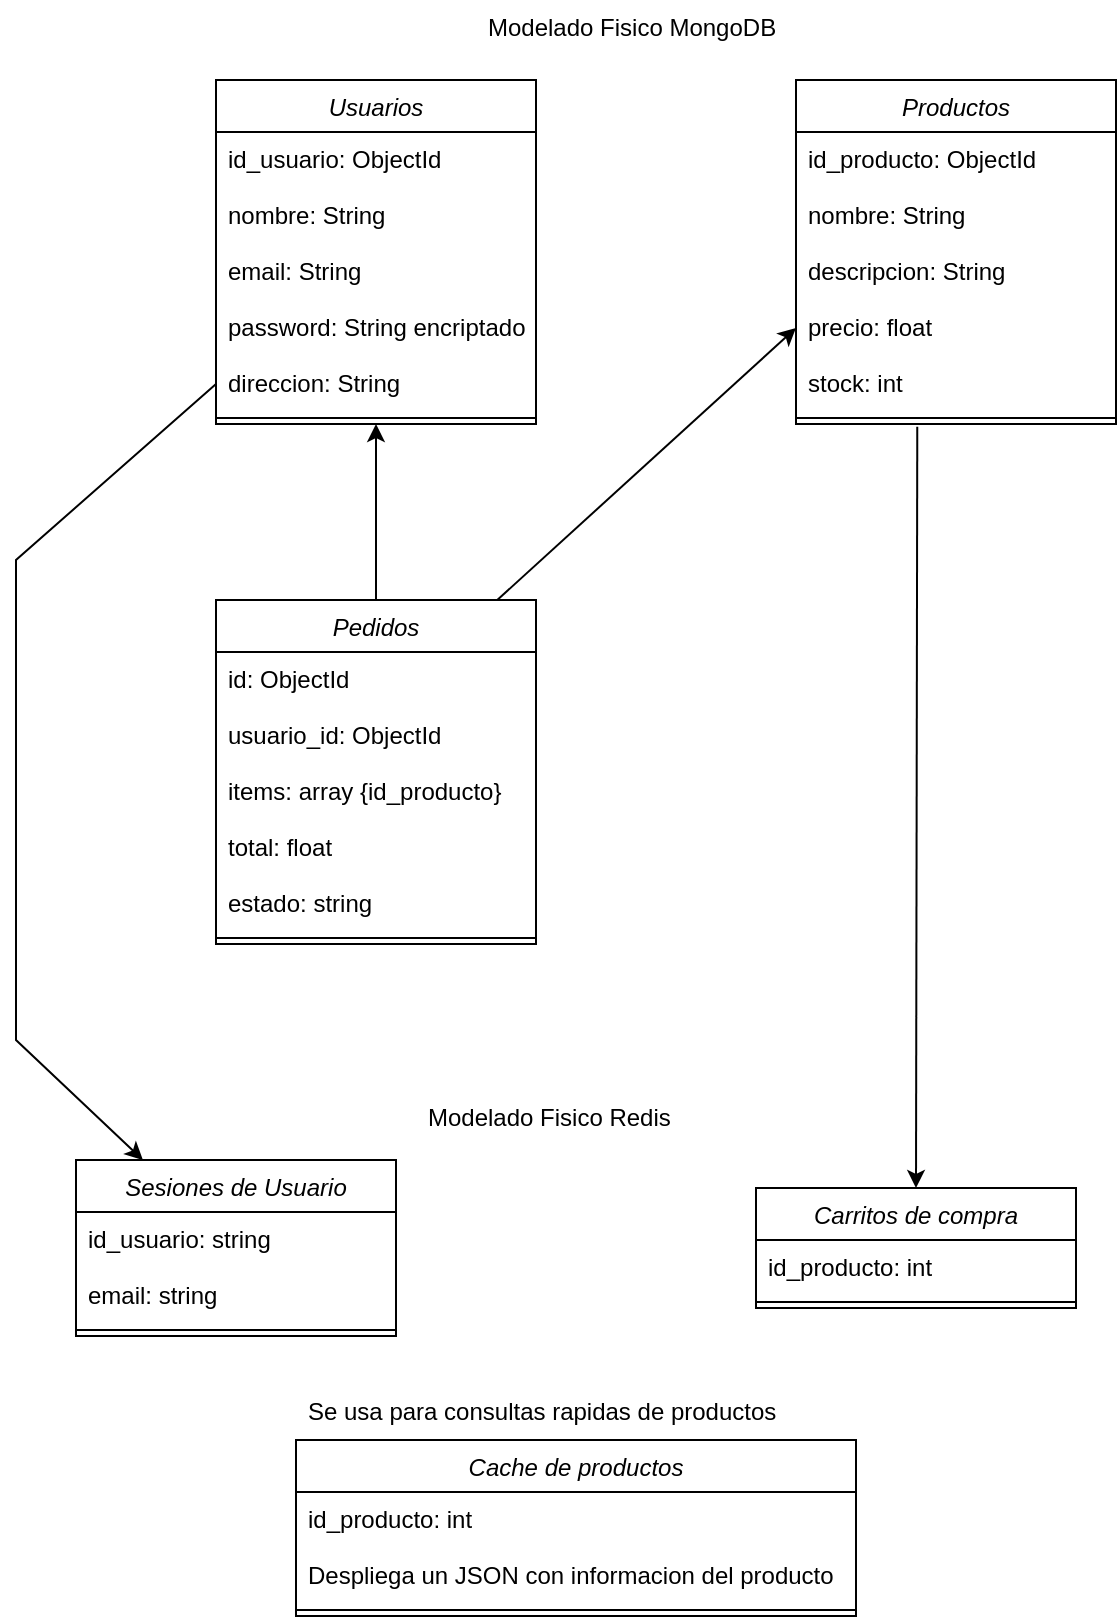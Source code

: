 <mxfile version="22.0.3" type="device">
  <diagram id="C5RBs43oDa-KdzZeNtuy" name="Page-1">
    <mxGraphModel dx="1034" dy="511" grid="1" gridSize="10" guides="1" tooltips="1" connect="1" arrows="1" fold="1" page="1" pageScale="1" pageWidth="827" pageHeight="1169" math="0" shadow="0">
      <root>
        <mxCell id="WIyWlLk6GJQsqaUBKTNV-0" />
        <mxCell id="WIyWlLk6GJQsqaUBKTNV-1" parent="WIyWlLk6GJQsqaUBKTNV-0" />
        <mxCell id="zkfFHV4jXpPFQw0GAbJ--0" value="Usuarios&#xa;" style="swimlane;fontStyle=2;align=center;verticalAlign=top;childLayout=stackLayout;horizontal=1;startSize=26;horizontalStack=0;resizeParent=1;resizeLast=0;collapsible=1;marginBottom=0;rounded=0;shadow=0;strokeWidth=1;" parent="WIyWlLk6GJQsqaUBKTNV-1" vertex="1">
          <mxGeometry x="180" y="80" width="160" height="172" as="geometry">
            <mxRectangle x="230" y="140" width="160" height="26" as="alternateBounds" />
          </mxGeometry>
        </mxCell>
        <mxCell id="zwMFmaqtc9AqcmEcYpk5-5" value="id_usuario: ObjectId " style="text;align=left;verticalAlign=top;spacingLeft=4;spacingRight=4;overflow=hidden;rotatable=0;points=[[0,0.5],[1,0.5]];portConstraint=eastwest;rounded=0;shadow=0;html=0;" vertex="1" parent="zkfFHV4jXpPFQw0GAbJ--0">
          <mxGeometry y="26" width="160" height="28" as="geometry" />
        </mxCell>
        <mxCell id="zwMFmaqtc9AqcmEcYpk5-4" value="nombre: String" style="text;align=left;verticalAlign=top;spacingLeft=4;spacingRight=4;overflow=hidden;rotatable=0;points=[[0,0.5],[1,0.5]];portConstraint=eastwest;rounded=0;shadow=0;html=0;" vertex="1" parent="zkfFHV4jXpPFQw0GAbJ--0">
          <mxGeometry y="54" width="160" height="28" as="geometry" />
        </mxCell>
        <mxCell id="zkfFHV4jXpPFQw0GAbJ--3" value="email: String" style="text;align=left;verticalAlign=top;spacingLeft=4;spacingRight=4;overflow=hidden;rotatable=0;points=[[0,0.5],[1,0.5]];portConstraint=eastwest;rounded=0;shadow=0;html=0;" parent="zkfFHV4jXpPFQw0GAbJ--0" vertex="1">
          <mxGeometry y="82" width="160" height="28" as="geometry" />
        </mxCell>
        <mxCell id="zwMFmaqtc9AqcmEcYpk5-1" value="password: String encriptado&#xa;&#xa;" style="text;align=left;verticalAlign=top;spacingLeft=4;spacingRight=4;overflow=hidden;rotatable=0;points=[[0,0.5],[1,0.5]];portConstraint=eastwest;rounded=0;shadow=0;html=0;" vertex="1" parent="zkfFHV4jXpPFQw0GAbJ--0">
          <mxGeometry y="110" width="160" height="28" as="geometry" />
        </mxCell>
        <mxCell id="zwMFmaqtc9AqcmEcYpk5-2" value="direccion: String" style="text;align=left;verticalAlign=top;spacingLeft=4;spacingRight=4;overflow=hidden;rotatable=0;points=[[0,0.5],[1,0.5]];portConstraint=eastwest;rounded=0;shadow=0;html=0;" vertex="1" parent="zkfFHV4jXpPFQw0GAbJ--0">
          <mxGeometry y="138" width="160" height="28" as="geometry" />
        </mxCell>
        <mxCell id="zkfFHV4jXpPFQw0GAbJ--4" value="" style="line;html=1;strokeWidth=1;align=left;verticalAlign=middle;spacingTop=-1;spacingLeft=3;spacingRight=3;rotatable=0;labelPosition=right;points=[];portConstraint=eastwest;" parent="zkfFHV4jXpPFQw0GAbJ--0" vertex="1">
          <mxGeometry y="166" width="160" height="6" as="geometry" />
        </mxCell>
        <mxCell id="zwMFmaqtc9AqcmEcYpk5-6" value="Productos&#xa;" style="swimlane;fontStyle=2;align=center;verticalAlign=top;childLayout=stackLayout;horizontal=1;startSize=26;horizontalStack=0;resizeParent=1;resizeLast=0;collapsible=1;marginBottom=0;rounded=0;shadow=0;strokeWidth=1;" vertex="1" parent="WIyWlLk6GJQsqaUBKTNV-1">
          <mxGeometry x="470" y="80" width="160" height="172" as="geometry">
            <mxRectangle x="230" y="140" width="160" height="26" as="alternateBounds" />
          </mxGeometry>
        </mxCell>
        <mxCell id="zwMFmaqtc9AqcmEcYpk5-7" value="id_producto: ObjectId " style="text;align=left;verticalAlign=top;spacingLeft=4;spacingRight=4;overflow=hidden;rotatable=0;points=[[0,0.5],[1,0.5]];portConstraint=eastwest;rounded=0;shadow=0;html=0;" vertex="1" parent="zwMFmaqtc9AqcmEcYpk5-6">
          <mxGeometry y="26" width="160" height="28" as="geometry" />
        </mxCell>
        <mxCell id="zwMFmaqtc9AqcmEcYpk5-8" value="nombre: String" style="text;align=left;verticalAlign=top;spacingLeft=4;spacingRight=4;overflow=hidden;rotatable=0;points=[[0,0.5],[1,0.5]];portConstraint=eastwest;rounded=0;shadow=0;html=0;" vertex="1" parent="zwMFmaqtc9AqcmEcYpk5-6">
          <mxGeometry y="54" width="160" height="28" as="geometry" />
        </mxCell>
        <mxCell id="zwMFmaqtc9AqcmEcYpk5-9" value="descripcion: String" style="text;align=left;verticalAlign=top;spacingLeft=4;spacingRight=4;overflow=hidden;rotatable=0;points=[[0,0.5],[1,0.5]];portConstraint=eastwest;rounded=0;shadow=0;html=0;" vertex="1" parent="zwMFmaqtc9AqcmEcYpk5-6">
          <mxGeometry y="82" width="160" height="28" as="geometry" />
        </mxCell>
        <mxCell id="zwMFmaqtc9AqcmEcYpk5-10" value="precio: float" style="text;align=left;verticalAlign=top;spacingLeft=4;spacingRight=4;overflow=hidden;rotatable=0;points=[[0,0.5],[1,0.5]];portConstraint=eastwest;rounded=0;shadow=0;html=0;" vertex="1" parent="zwMFmaqtc9AqcmEcYpk5-6">
          <mxGeometry y="110" width="160" height="28" as="geometry" />
        </mxCell>
        <mxCell id="zwMFmaqtc9AqcmEcYpk5-11" value="stock: int&#xa;" style="text;align=left;verticalAlign=top;spacingLeft=4;spacingRight=4;overflow=hidden;rotatable=0;points=[[0,0.5],[1,0.5]];portConstraint=eastwest;rounded=0;shadow=0;html=0;" vertex="1" parent="zwMFmaqtc9AqcmEcYpk5-6">
          <mxGeometry y="138" width="160" height="28" as="geometry" />
        </mxCell>
        <mxCell id="zwMFmaqtc9AqcmEcYpk5-12" value="" style="line;html=1;strokeWidth=1;align=left;verticalAlign=middle;spacingTop=-1;spacingLeft=3;spacingRight=3;rotatable=0;labelPosition=right;points=[];portConstraint=eastwest;" vertex="1" parent="zwMFmaqtc9AqcmEcYpk5-6">
          <mxGeometry y="166" width="160" height="6" as="geometry" />
        </mxCell>
        <mxCell id="zwMFmaqtc9AqcmEcYpk5-13" value="Pedidos" style="swimlane;fontStyle=2;align=center;verticalAlign=top;childLayout=stackLayout;horizontal=1;startSize=26;horizontalStack=0;resizeParent=1;resizeLast=0;collapsible=1;marginBottom=0;rounded=0;shadow=0;strokeWidth=1;" vertex="1" parent="WIyWlLk6GJQsqaUBKTNV-1">
          <mxGeometry x="180" y="340" width="160" height="172" as="geometry">
            <mxRectangle x="230" y="140" width="160" height="26" as="alternateBounds" />
          </mxGeometry>
        </mxCell>
        <mxCell id="zwMFmaqtc9AqcmEcYpk5-14" value="id: ObjectId " style="text;align=left;verticalAlign=top;spacingLeft=4;spacingRight=4;overflow=hidden;rotatable=0;points=[[0,0.5],[1,0.5]];portConstraint=eastwest;rounded=0;shadow=0;html=0;" vertex="1" parent="zwMFmaqtc9AqcmEcYpk5-13">
          <mxGeometry y="26" width="160" height="28" as="geometry" />
        </mxCell>
        <mxCell id="zwMFmaqtc9AqcmEcYpk5-15" value="usuario_id: ObjectId" style="text;align=left;verticalAlign=top;spacingLeft=4;spacingRight=4;overflow=hidden;rotatable=0;points=[[0,0.5],[1,0.5]];portConstraint=eastwest;rounded=0;shadow=0;html=0;" vertex="1" parent="zwMFmaqtc9AqcmEcYpk5-13">
          <mxGeometry y="54" width="160" height="28" as="geometry" />
        </mxCell>
        <mxCell id="zwMFmaqtc9AqcmEcYpk5-16" value="items: array {id_producto}" style="text;align=left;verticalAlign=top;spacingLeft=4;spacingRight=4;overflow=hidden;rotatable=0;points=[[0,0.5],[1,0.5]];portConstraint=eastwest;rounded=0;shadow=0;html=0;" vertex="1" parent="zwMFmaqtc9AqcmEcYpk5-13">
          <mxGeometry y="82" width="160" height="28" as="geometry" />
        </mxCell>
        <mxCell id="zwMFmaqtc9AqcmEcYpk5-17" value="total: float" style="text;align=left;verticalAlign=top;spacingLeft=4;spacingRight=4;overflow=hidden;rotatable=0;points=[[0,0.5],[1,0.5]];portConstraint=eastwest;rounded=0;shadow=0;html=0;" vertex="1" parent="zwMFmaqtc9AqcmEcYpk5-13">
          <mxGeometry y="110" width="160" height="28" as="geometry" />
        </mxCell>
        <mxCell id="zwMFmaqtc9AqcmEcYpk5-18" value="estado: string&#xa;" style="text;align=left;verticalAlign=top;spacingLeft=4;spacingRight=4;overflow=hidden;rotatable=0;points=[[0,0.5],[1,0.5]];portConstraint=eastwest;rounded=0;shadow=0;html=0;" vertex="1" parent="zwMFmaqtc9AqcmEcYpk5-13">
          <mxGeometry y="138" width="160" height="28" as="geometry" />
        </mxCell>
        <mxCell id="zwMFmaqtc9AqcmEcYpk5-19" value="" style="line;html=1;strokeWidth=1;align=left;verticalAlign=middle;spacingTop=-1;spacingLeft=3;spacingRight=3;rotatable=0;labelPosition=right;points=[];portConstraint=eastwest;" vertex="1" parent="zwMFmaqtc9AqcmEcYpk5-13">
          <mxGeometry y="166" width="160" height="6" as="geometry" />
        </mxCell>
        <mxCell id="zwMFmaqtc9AqcmEcYpk5-20" value="" style="endArrow=classic;html=1;rounded=0;exitX=0.5;exitY=0;exitDx=0;exitDy=0;entryX=0.5;entryY=1;entryDx=0;entryDy=0;" edge="1" parent="WIyWlLk6GJQsqaUBKTNV-1" source="zwMFmaqtc9AqcmEcYpk5-13" target="zkfFHV4jXpPFQw0GAbJ--0">
          <mxGeometry width="50" height="50" relative="1" as="geometry">
            <mxPoint x="390" y="290" as="sourcePoint" />
            <mxPoint x="440" y="240" as="targetPoint" />
          </mxGeometry>
        </mxCell>
        <mxCell id="zwMFmaqtc9AqcmEcYpk5-21" value="" style="endArrow=classic;html=1;rounded=0;exitX=0.879;exitY=0;exitDx=0;exitDy=0;exitPerimeter=0;entryX=0;entryY=0.5;entryDx=0;entryDy=0;" edge="1" parent="WIyWlLk6GJQsqaUBKTNV-1" source="zwMFmaqtc9AqcmEcYpk5-13" target="zwMFmaqtc9AqcmEcYpk5-10">
          <mxGeometry width="50" height="50" relative="1" as="geometry">
            <mxPoint x="390" y="290" as="sourcePoint" />
            <mxPoint x="440" y="240" as="targetPoint" />
          </mxGeometry>
        </mxCell>
        <mxCell id="zwMFmaqtc9AqcmEcYpk5-22" value="Modelado Fisico MongoDB&#xa;" style="text;align=left;verticalAlign=top;spacingLeft=4;spacingRight=4;overflow=hidden;rotatable=0;points=[[0,0.5],[1,0.5]];portConstraint=eastwest;rounded=0;shadow=0;html=0;" vertex="1" parent="WIyWlLk6GJQsqaUBKTNV-1">
          <mxGeometry x="310" y="40" width="231" height="28" as="geometry" />
        </mxCell>
        <mxCell id="zwMFmaqtc9AqcmEcYpk5-23" value="Sesiones de Usuario" style="swimlane;fontStyle=2;align=center;verticalAlign=top;childLayout=stackLayout;horizontal=1;startSize=26;horizontalStack=0;resizeParent=1;resizeLast=0;collapsible=1;marginBottom=0;rounded=0;shadow=0;strokeWidth=1;" vertex="1" parent="WIyWlLk6GJQsqaUBKTNV-1">
          <mxGeometry x="110" y="620" width="160" height="88" as="geometry">
            <mxRectangle x="110" y="620" width="160" height="26" as="alternateBounds" />
          </mxGeometry>
        </mxCell>
        <mxCell id="zwMFmaqtc9AqcmEcYpk5-24" value="id_usuario: string&#xa;" style="text;align=left;verticalAlign=top;spacingLeft=4;spacingRight=4;overflow=hidden;rotatable=0;points=[[0,0.5],[1,0.5]];portConstraint=eastwest;rounded=0;shadow=0;html=0;" vertex="1" parent="zwMFmaqtc9AqcmEcYpk5-23">
          <mxGeometry y="26" width="160" height="28" as="geometry" />
        </mxCell>
        <mxCell id="zwMFmaqtc9AqcmEcYpk5-30" value="email: string&#xa;" style="text;align=left;verticalAlign=top;spacingLeft=4;spacingRight=4;overflow=hidden;rotatable=0;points=[[0,0.5],[1,0.5]];portConstraint=eastwest;rounded=0;shadow=0;html=0;" vertex="1" parent="zwMFmaqtc9AqcmEcYpk5-23">
          <mxGeometry y="54" width="160" height="28" as="geometry" />
        </mxCell>
        <mxCell id="zwMFmaqtc9AqcmEcYpk5-29" value="" style="line;html=1;strokeWidth=1;align=left;verticalAlign=middle;spacingTop=-1;spacingLeft=3;spacingRight=3;rotatable=0;labelPosition=right;points=[];portConstraint=eastwest;" vertex="1" parent="zwMFmaqtc9AqcmEcYpk5-23">
          <mxGeometry y="82" width="160" height="6" as="geometry" />
        </mxCell>
        <mxCell id="zwMFmaqtc9AqcmEcYpk5-32" value="Carritos de compra" style="swimlane;fontStyle=2;align=center;verticalAlign=top;childLayout=stackLayout;horizontal=1;startSize=26;horizontalStack=0;resizeParent=1;resizeLast=0;collapsible=1;marginBottom=0;rounded=0;shadow=0;strokeWidth=1;" vertex="1" parent="WIyWlLk6GJQsqaUBKTNV-1">
          <mxGeometry x="450" y="634" width="160" height="60" as="geometry">
            <mxRectangle x="110" y="620" width="160" height="26" as="alternateBounds" />
          </mxGeometry>
        </mxCell>
        <mxCell id="zwMFmaqtc9AqcmEcYpk5-33" value="id_producto: int&#xa;&#xa;" style="text;align=left;verticalAlign=top;spacingLeft=4;spacingRight=4;overflow=hidden;rotatable=0;points=[[0,0.5],[1,0.5]];portConstraint=eastwest;rounded=0;shadow=0;html=0;" vertex="1" parent="zwMFmaqtc9AqcmEcYpk5-32">
          <mxGeometry y="26" width="160" height="28" as="geometry" />
        </mxCell>
        <mxCell id="zwMFmaqtc9AqcmEcYpk5-35" value="" style="line;html=1;strokeWidth=1;align=left;verticalAlign=middle;spacingTop=-1;spacingLeft=3;spacingRight=3;rotatable=0;labelPosition=right;points=[];portConstraint=eastwest;" vertex="1" parent="zwMFmaqtc9AqcmEcYpk5-32">
          <mxGeometry y="54" width="160" height="6" as="geometry" />
        </mxCell>
        <mxCell id="zwMFmaqtc9AqcmEcYpk5-36" value="Cache de productos&#xa;" style="swimlane;fontStyle=2;align=center;verticalAlign=top;childLayout=stackLayout;horizontal=1;startSize=26;horizontalStack=0;resizeParent=1;resizeLast=0;collapsible=1;marginBottom=0;rounded=0;shadow=0;strokeWidth=1;" vertex="1" parent="WIyWlLk6GJQsqaUBKTNV-1">
          <mxGeometry x="220" y="760" width="280" height="88" as="geometry">
            <mxRectangle x="110" y="620" width="160" height="26" as="alternateBounds" />
          </mxGeometry>
        </mxCell>
        <mxCell id="zwMFmaqtc9AqcmEcYpk5-37" value="id_producto: int&#xa;&#xa;" style="text;align=left;verticalAlign=top;spacingLeft=4;spacingRight=4;overflow=hidden;rotatable=0;points=[[0,0.5],[1,0.5]];portConstraint=eastwest;rounded=0;shadow=0;html=0;" vertex="1" parent="zwMFmaqtc9AqcmEcYpk5-36">
          <mxGeometry y="26" width="280" height="28" as="geometry" />
        </mxCell>
        <mxCell id="zwMFmaqtc9AqcmEcYpk5-39" value="Despliega un JSON con informacion del producto&#xa;" style="text;align=left;verticalAlign=top;spacingLeft=4;spacingRight=4;overflow=hidden;rotatable=0;points=[[0,0.5],[1,0.5]];portConstraint=eastwest;rounded=0;shadow=0;html=0;" vertex="1" parent="zwMFmaqtc9AqcmEcYpk5-36">
          <mxGeometry y="54" width="280" height="28" as="geometry" />
        </mxCell>
        <mxCell id="zwMFmaqtc9AqcmEcYpk5-38" value="" style="line;html=1;strokeWidth=1;align=left;verticalAlign=middle;spacingTop=-1;spacingLeft=3;spacingRight=3;rotatable=0;labelPosition=right;points=[];portConstraint=eastwest;" vertex="1" parent="zwMFmaqtc9AqcmEcYpk5-36">
          <mxGeometry y="82" width="280" height="6" as="geometry" />
        </mxCell>
        <mxCell id="zwMFmaqtc9AqcmEcYpk5-40" value="" style="endArrow=classic;html=1;rounded=0;exitX=0;exitY=0.5;exitDx=0;exitDy=0;" edge="1" parent="WIyWlLk6GJQsqaUBKTNV-1" source="zwMFmaqtc9AqcmEcYpk5-2" target="zwMFmaqtc9AqcmEcYpk5-23">
          <mxGeometry width="50" height="50" relative="1" as="geometry">
            <mxPoint x="420" y="490" as="sourcePoint" />
            <mxPoint x="470" y="440" as="targetPoint" />
            <Array as="points">
              <mxPoint x="80" y="320" />
              <mxPoint x="80" y="430" />
              <mxPoint x="80" y="560" />
            </Array>
          </mxGeometry>
        </mxCell>
        <mxCell id="zwMFmaqtc9AqcmEcYpk5-41" value="Modelado Fisico Redis" style="text;align=left;verticalAlign=top;spacingLeft=4;spacingRight=4;overflow=hidden;rotatable=0;points=[[0,0.5],[1,0.5]];portConstraint=eastwest;rounded=0;shadow=0;html=0;" vertex="1" parent="WIyWlLk6GJQsqaUBKTNV-1">
          <mxGeometry x="280" y="585" width="200" height="28" as="geometry" />
        </mxCell>
        <mxCell id="zwMFmaqtc9AqcmEcYpk5-42" value="" style="endArrow=classic;html=1;rounded=0;entryX=0.5;entryY=0;entryDx=0;entryDy=0;exitX=0.379;exitY=1.222;exitDx=0;exitDy=0;exitPerimeter=0;" edge="1" parent="WIyWlLk6GJQsqaUBKTNV-1" source="zwMFmaqtc9AqcmEcYpk5-12" target="zwMFmaqtc9AqcmEcYpk5-32">
          <mxGeometry width="50" height="50" relative="1" as="geometry">
            <mxPoint x="420" y="440" as="sourcePoint" />
            <mxPoint x="470" y="390" as="targetPoint" />
          </mxGeometry>
        </mxCell>
        <mxCell id="zwMFmaqtc9AqcmEcYpk5-43" value="Se usa para consultas rapidas de productos&#xa;" style="text;align=left;verticalAlign=top;spacingLeft=4;spacingRight=4;overflow=hidden;rotatable=0;points=[[0,0.5],[1,0.5]];portConstraint=eastwest;rounded=0;shadow=0;html=0;" vertex="1" parent="WIyWlLk6GJQsqaUBKTNV-1">
          <mxGeometry x="220" y="732" width="280" height="28" as="geometry" />
        </mxCell>
      </root>
    </mxGraphModel>
  </diagram>
</mxfile>
